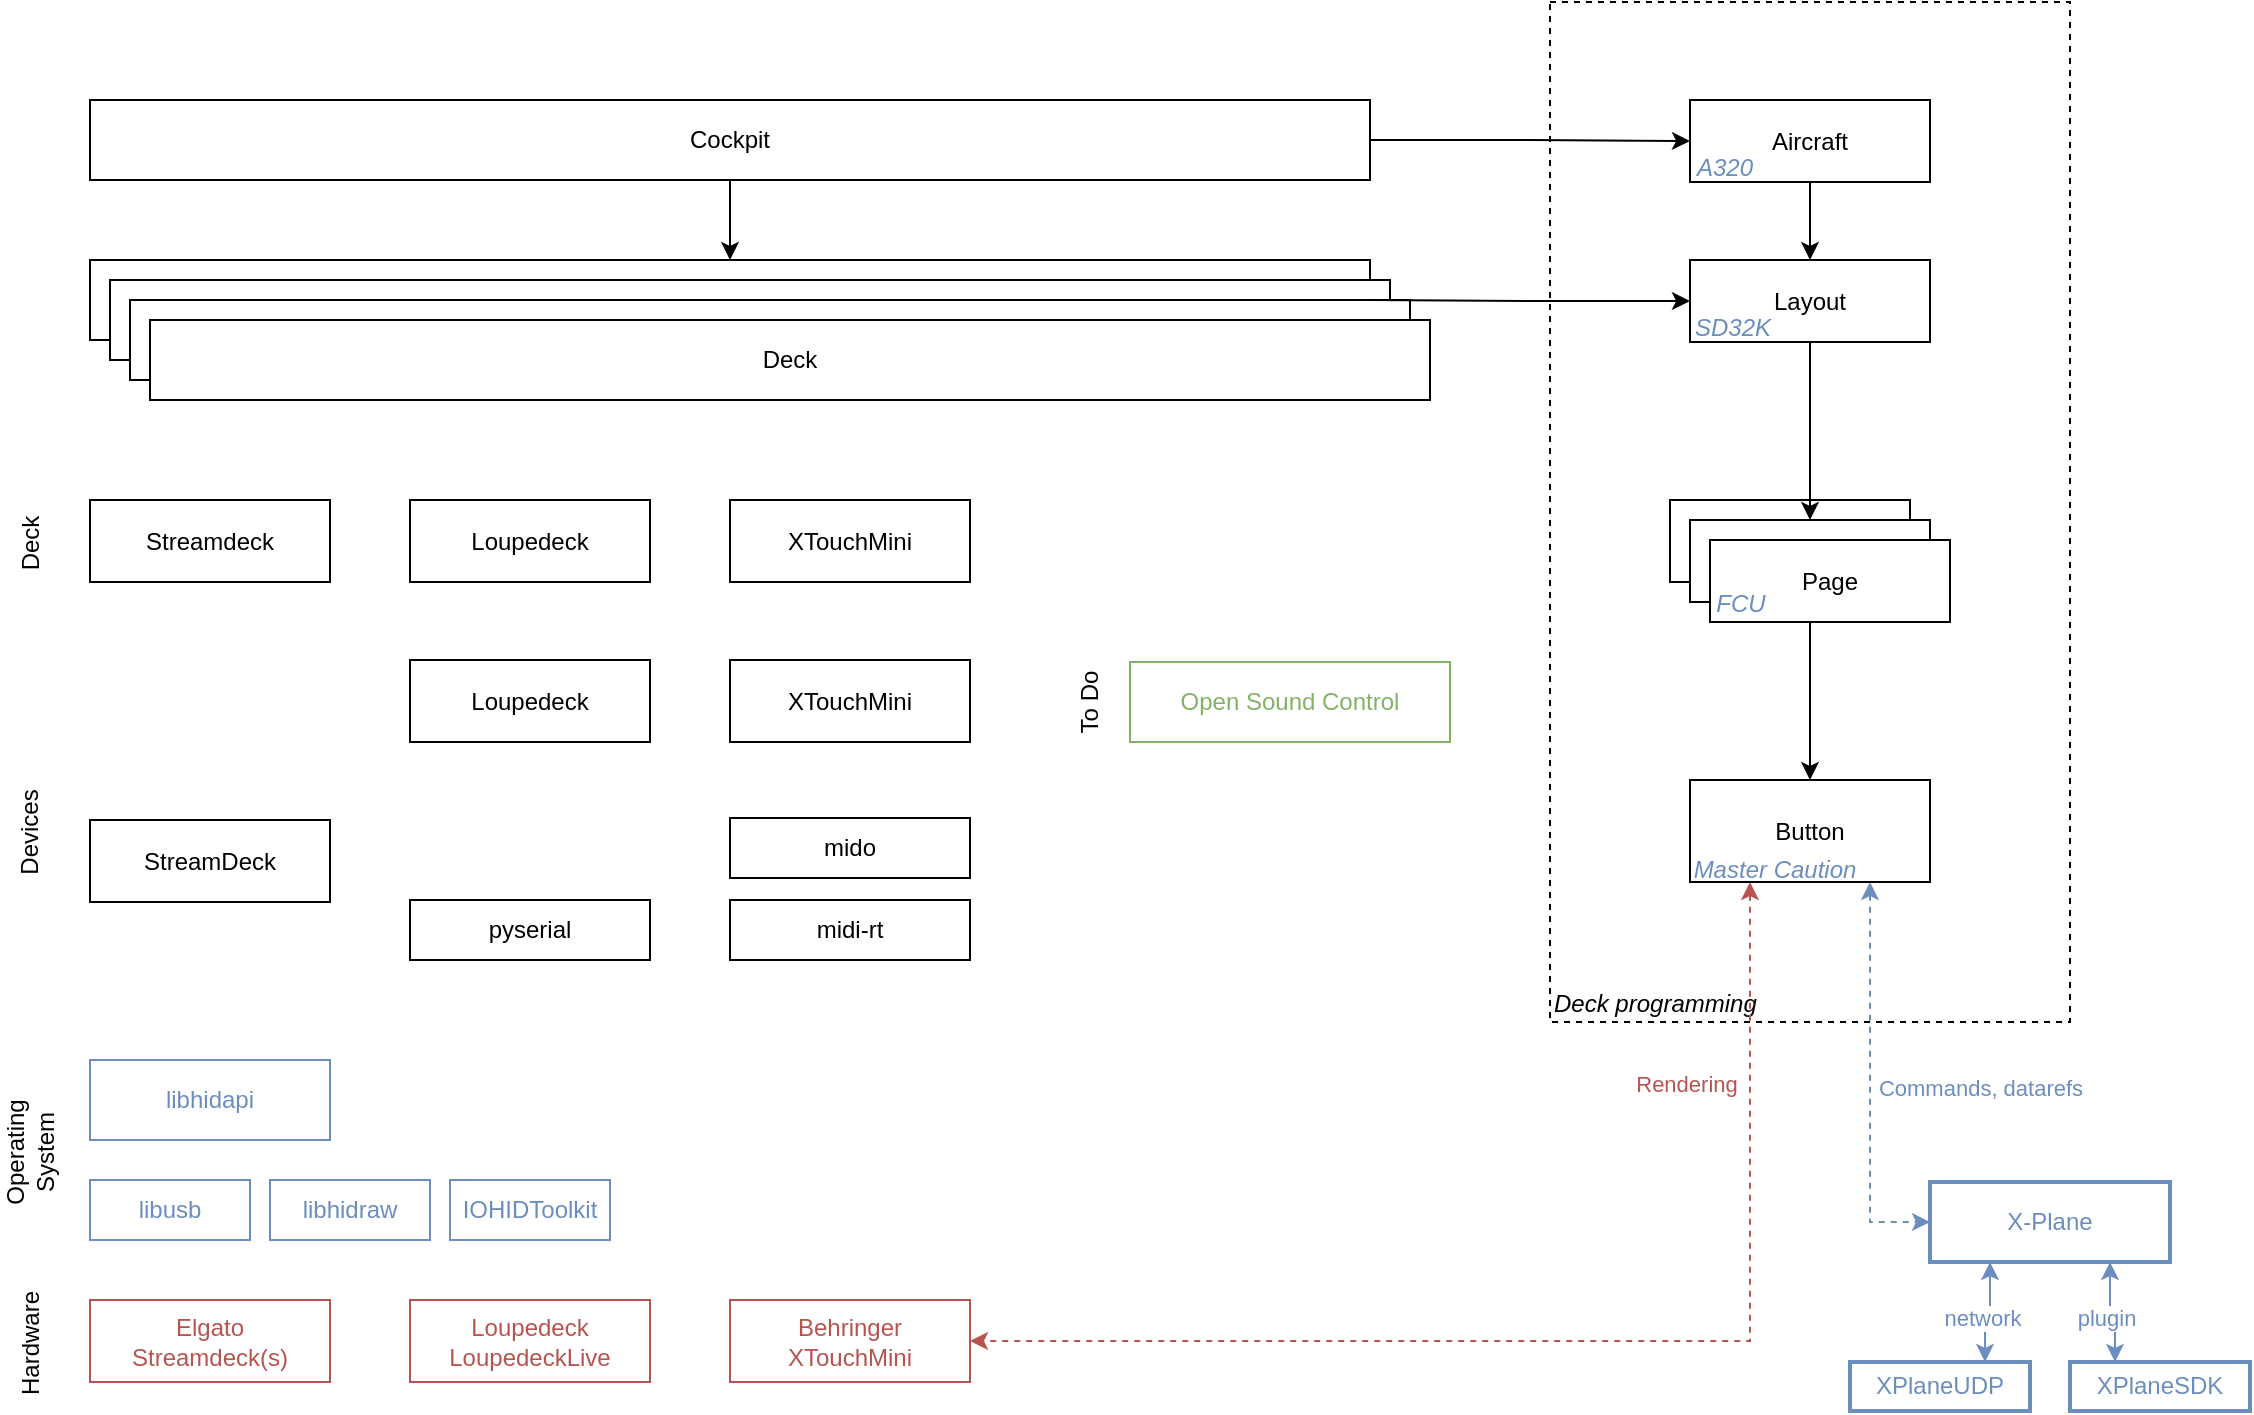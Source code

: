 <mxfile version="20.3.0" type="device"><diagram id="yjQyTMmvltqt0RWDJRW3" name="Page-1"><mxGraphModel dx="1547" dy="1032" grid="1" gridSize="10" guides="1" tooltips="1" connect="1" arrows="1" fold="1" page="1" pageScale="1" pageWidth="1169" pageHeight="827" math="0" shadow="0"><root><mxCell id="0"/><mxCell id="1" parent="0"/><mxCell id="A_A-2ZdP1VlhnKY4gHZr-46" value="Deck programming" style="rounded=0;whiteSpace=wrap;html=1;strokeColor=#000000;fontColor=#000000;fillColor=none;dashed=1;strokeWidth=1;verticalAlign=bottom;align=left;fontStyle=2" parent="1" vertex="1"><mxGeometry x="810" y="70" width="260" height="510" as="geometry"/></mxCell><mxCell id="A_A-2ZdP1VlhnKY4gHZr-1" value="libhidapi" style="rounded=0;whiteSpace=wrap;html=1;fillColor=none;strokeColor=#6c8ebf;fontColor=#6C8EBF;" parent="1" vertex="1"><mxGeometry x="80" y="599" width="120" height="40" as="geometry"/></mxCell><mxCell id="A_A-2ZdP1VlhnKY4gHZr-2" value="libusb" style="rounded=0;whiteSpace=wrap;html=1;fillColor=none;strokeColor=#6c8ebf;fontColor=#6C8EBF;" parent="1" vertex="1"><mxGeometry x="80" y="659" width="80" height="30" as="geometry"/></mxCell><mxCell id="A_A-2ZdP1VlhnKY4gHZr-4" value="IOHIDToolkit" style="rounded=0;whiteSpace=wrap;html=1;fillColor=none;strokeColor=#6c8ebf;fontColor=#6C8EBF;" parent="1" vertex="1"><mxGeometry x="260" y="659" width="80" height="30" as="geometry"/></mxCell><mxCell id="A_A-2ZdP1VlhnKY4gHZr-5" value="midi-rt" style="rounded=0;whiteSpace=wrap;html=1;" parent="1" vertex="1"><mxGeometry x="400" y="519" width="120" height="30" as="geometry"/></mxCell><mxCell id="A_A-2ZdP1VlhnKY4gHZr-6" value="mido" style="rounded=0;whiteSpace=wrap;html=1;" parent="1" vertex="1"><mxGeometry x="400" y="478" width="120" height="30" as="geometry"/></mxCell><mxCell id="A_A-2ZdP1VlhnKY4gHZr-7" value="StreamDeck" style="rounded=0;whiteSpace=wrap;html=1;" parent="1" vertex="1"><mxGeometry x="80" y="479" width="120" height="41" as="geometry"/></mxCell><mxCell id="A_A-2ZdP1VlhnKY4gHZr-8" value="XTouchMini" style="rounded=0;whiteSpace=wrap;html=1;" parent="1" vertex="1"><mxGeometry x="400" y="399" width="120" height="41" as="geometry"/></mxCell><mxCell id="A_A-2ZdP1VlhnKY4gHZr-9" value="pyserial" style="rounded=0;whiteSpace=wrap;html=1;" parent="1" vertex="1"><mxGeometry x="240" y="519" width="120" height="30" as="geometry"/></mxCell><mxCell id="A_A-2ZdP1VlhnKY4gHZr-10" value="Loupedeck" style="rounded=0;whiteSpace=wrap;html=1;" parent="1" vertex="1"><mxGeometry x="240" y="399" width="120" height="41" as="geometry"/></mxCell><mxCell id="A_A-2ZdP1VlhnKY4gHZr-11" value="libhidraw" style="rounded=0;whiteSpace=wrap;html=1;fillColor=none;strokeColor=#6c8ebf;fontColor=#6C8EBF;" parent="1" vertex="1"><mxGeometry x="170" y="659" width="80" height="30" as="geometry"/></mxCell><mxCell id="A_A-2ZdP1VlhnKY4gHZr-12" value="Streamdeck" style="rounded=0;whiteSpace=wrap;html=1;" parent="1" vertex="1"><mxGeometry x="80" y="319" width="120" height="41" as="geometry"/></mxCell><mxCell id="A_A-2ZdP1VlhnKY4gHZr-13" value="XTouchMini" style="rounded=0;whiteSpace=wrap;html=1;" parent="1" vertex="1"><mxGeometry x="400" y="319" width="120" height="41" as="geometry"/></mxCell><mxCell id="A_A-2ZdP1VlhnKY4gHZr-14" value="Loupedeck" style="rounded=0;whiteSpace=wrap;html=1;" parent="1" vertex="1"><mxGeometry x="240" y="319" width="120" height="41" as="geometry"/></mxCell><mxCell id="A_A-2ZdP1VlhnKY4gHZr-15" value="Devices" style="text;html=1;strokeColor=none;fillColor=none;align=center;verticalAlign=middle;whiteSpace=wrap;rounded=0;rotation=-90;" parent="1" vertex="1"><mxGeometry x="20" y="470" width="60" height="30" as="geometry"/></mxCell><mxCell id="A_A-2ZdP1VlhnKY4gHZr-16" value="Deck" style="text;html=1;strokeColor=none;fillColor=none;align=center;verticalAlign=middle;whiteSpace=wrap;rounded=0;rotation=-90;" parent="1" vertex="1"><mxGeometry x="20" y="325.5" width="60" height="30" as="geometry"/></mxCell><mxCell id="A_A-2ZdP1VlhnKY4gHZr-17" value="" style="rounded=0;whiteSpace=wrap;html=1;" parent="1" vertex="1"><mxGeometry x="80" y="199" width="640" height="40" as="geometry"/></mxCell><mxCell id="A_A-2ZdP1VlhnKY4gHZr-18" value="" style="rounded=0;whiteSpace=wrap;html=1;" parent="1" vertex="1"><mxGeometry x="870" y="319" width="120" height="41" as="geometry"/></mxCell><mxCell id="A_A-2ZdP1VlhnKY4gHZr-24" value="" style="rounded=0;whiteSpace=wrap;html=1;" parent="1" vertex="1"><mxGeometry x="880" y="329" width="120" height="41" as="geometry"/></mxCell><mxCell id="A_A-2ZdP1VlhnKY4gHZr-48" style="edgeStyle=orthogonalEdgeStyle;rounded=0;orthogonalLoop=1;jettySize=auto;html=1;entryX=0;entryY=0.5;entryDx=0;entryDy=0;fontColor=#000000;strokeColor=#6C8EBF;startArrow=classic;startFill=1;strokeWidth=1;dashed=1;" parent="1" source="A_A-2ZdP1VlhnKY4gHZr-26" target="A_A-2ZdP1VlhnKY4gHZr-47" edge="1"><mxGeometry relative="1" as="geometry"><Array as="points"><mxPoint x="970" y="680"/></Array><mxPoint x="970" y="499" as="sourcePoint"/><mxPoint x="1000" y="739" as="targetPoint"/></mxGeometry></mxCell><mxCell id="A_A-2ZdP1VlhnKY4gHZr-54" value="Commands, datarefs" style="edgeLabel;html=1;align=center;verticalAlign=middle;resizable=0;points=[];fontColor=#6C8EBF;" parent="A_A-2ZdP1VlhnKY4gHZr-48" vertex="1" connectable="0"><mxGeometry x="0.385" y="2" relative="1" as="geometry"><mxPoint x="53" y="-36" as="offset"/></mxGeometry></mxCell><mxCell id="A_A-2ZdP1VlhnKY4gHZr-52" style="edgeStyle=orthogonalEdgeStyle;rounded=0;orthogonalLoop=1;jettySize=auto;html=1;exitX=0.25;exitY=1;exitDx=0;exitDy=0;entryX=1;entryY=0.5;entryDx=0;entryDy=0;dashed=1;strokeColor=#B85450;strokeWidth=1;fontColor=#000000;startArrow=classic;startFill=1;" parent="1" source="A_A-2ZdP1VlhnKY4gHZr-26" target="A_A-2ZdP1VlhnKY4gHZr-41" edge="1"><mxGeometry relative="1" as="geometry"/></mxCell><mxCell id="A_A-2ZdP1VlhnKY4gHZr-53" value="Rendering" style="edgeLabel;html=1;align=center;verticalAlign=middle;resizable=0;points=[];fontColor=#B85450;" parent="A_A-2ZdP1VlhnKY4gHZr-52" vertex="1" connectable="0"><mxGeometry x="0.513" y="-1" relative="1" as="geometry"><mxPoint x="207" y="-128" as="offset"/></mxGeometry></mxCell><mxCell id="A_A-2ZdP1VlhnKY4gHZr-26" value="Button" style="rounded=0;whiteSpace=wrap;html=1;" parent="1" vertex="1"><mxGeometry x="880" y="459" width="120" height="51" as="geometry"/></mxCell><mxCell id="A_A-2ZdP1VlhnKY4gHZr-38" style="edgeStyle=orthogonalEdgeStyle;rounded=0;orthogonalLoop=1;jettySize=auto;html=1;exitX=0.5;exitY=1;exitDx=0;exitDy=0;entryX=0.5;entryY=0;entryDx=0;entryDy=0;" parent="1" source="A_A-2ZdP1VlhnKY4gHZr-24" target="A_A-2ZdP1VlhnKY4gHZr-26" edge="1"><mxGeometry relative="1" as="geometry"/></mxCell><mxCell id="A_A-2ZdP1VlhnKY4gHZr-27" value="Page" style="rounded=0;whiteSpace=wrap;html=1;" parent="1" vertex="1"><mxGeometry x="890" y="339" width="120" height="41" as="geometry"/></mxCell><mxCell id="A_A-2ZdP1VlhnKY4gHZr-37" style="edgeStyle=orthogonalEdgeStyle;rounded=0;orthogonalLoop=1;jettySize=auto;html=1;exitX=0.5;exitY=1;exitDx=0;exitDy=0;entryX=0.5;entryY=0;entryDx=0;entryDy=0;" parent="1" source="A_A-2ZdP1VlhnKY4gHZr-28" target="A_A-2ZdP1VlhnKY4gHZr-24" edge="1"><mxGeometry relative="1" as="geometry"/></mxCell><mxCell id="A_A-2ZdP1VlhnKY4gHZr-28" value="Layout" style="rounded=0;whiteSpace=wrap;html=1;" parent="1" vertex="1"><mxGeometry x="880" y="199" width="120" height="41" as="geometry"/></mxCell><mxCell id="A_A-2ZdP1VlhnKY4gHZr-36" style="edgeStyle=orthogonalEdgeStyle;rounded=0;orthogonalLoop=1;jettySize=auto;html=1;exitX=0.5;exitY=1;exitDx=0;exitDy=0;entryX=0.5;entryY=0;entryDx=0;entryDy=0;" parent="1" source="A_A-2ZdP1VlhnKY4gHZr-29" target="A_A-2ZdP1VlhnKY4gHZr-28" edge="1"><mxGeometry relative="1" as="geometry"/></mxCell><mxCell id="A_A-2ZdP1VlhnKY4gHZr-29" value="Aircraft" style="rounded=0;whiteSpace=wrap;html=1;" parent="1" vertex="1"><mxGeometry x="880" y="119" width="120" height="41" as="geometry"/></mxCell><mxCell id="A_A-2ZdP1VlhnKY4gHZr-30" value="" style="rounded=0;whiteSpace=wrap;html=1;" parent="1" vertex="1"><mxGeometry x="90" y="209" width="640" height="40" as="geometry"/></mxCell><mxCell id="A_A-2ZdP1VlhnKY4gHZr-31" value="" style="rounded=0;whiteSpace=wrap;html=1;" parent="1" vertex="1"><mxGeometry x="100" y="219" width="640" height="40" as="geometry"/></mxCell><mxCell id="A_A-2ZdP1VlhnKY4gHZr-32" value="Deck" style="rounded=0;whiteSpace=wrap;html=1;" parent="1" vertex="1"><mxGeometry x="110" y="229" width="640" height="40" as="geometry"/></mxCell><mxCell id="A_A-2ZdP1VlhnKY4gHZr-55" style="edgeStyle=orthogonalEdgeStyle;rounded=0;orthogonalLoop=1;jettySize=auto;html=1;exitX=1;exitY=0.5;exitDx=0;exitDy=0;entryX=0;entryY=0.5;entryDx=0;entryDy=0;strokeColor=#000000;strokeWidth=1;fontColor=#000000;startArrow=none;startFill=0;" parent="1" source="A_A-2ZdP1VlhnKY4gHZr-33" target="A_A-2ZdP1VlhnKY4gHZr-29" edge="1"><mxGeometry relative="1" as="geometry"/></mxCell><mxCell id="A_A-2ZdP1VlhnKY4gHZr-57" style="edgeStyle=orthogonalEdgeStyle;rounded=0;orthogonalLoop=1;jettySize=auto;html=1;entryX=0.5;entryY=0;entryDx=0;entryDy=0;strokeColor=#000000;strokeWidth=1;fontColor=#000000;startArrow=none;startFill=0;" parent="1" source="A_A-2ZdP1VlhnKY4gHZr-33" target="A_A-2ZdP1VlhnKY4gHZr-17" edge="1"><mxGeometry relative="1" as="geometry"/></mxCell><mxCell id="A_A-2ZdP1VlhnKY4gHZr-33" value="Cockpit" style="rounded=0;whiteSpace=wrap;html=1;" parent="1" vertex="1"><mxGeometry x="80" y="119" width="640" height="40" as="geometry"/></mxCell><mxCell id="A_A-2ZdP1VlhnKY4gHZr-39" value="Elgato&lt;br&gt;Streamdeck(s)" style="rounded=0;whiteSpace=wrap;html=1;fillColor=none;strokeColor=#B85450;fontColor=#B85450;" parent="1" vertex="1"><mxGeometry x="80" y="719" width="120" height="41" as="geometry"/></mxCell><mxCell id="A_A-2ZdP1VlhnKY4gHZr-40" value="Loupedeck&lt;br&gt;LoupedeckLive" style="rounded=0;whiteSpace=wrap;html=1;fillColor=none;strokeColor=#B85450;fontColor=#B85450;" parent="1" vertex="1"><mxGeometry x="240" y="719" width="120" height="41" as="geometry"/></mxCell><mxCell id="A_A-2ZdP1VlhnKY4gHZr-41" value="Behringer&lt;br&gt;XTouchMini" style="rounded=0;whiteSpace=wrap;html=1;fillColor=none;strokeColor=#B85450;fontColor=#B85450;" parent="1" vertex="1"><mxGeometry x="400" y="719" width="120" height="41" as="geometry"/></mxCell><mxCell id="A_A-2ZdP1VlhnKY4gHZr-42" value="Hardware" style="text;html=1;strokeColor=none;fillColor=none;align=center;verticalAlign=middle;whiteSpace=wrap;rounded=0;rotation=-90;" parent="1" vertex="1"><mxGeometry x="20" y="725.5" width="60" height="30" as="geometry"/></mxCell><mxCell id="A_A-2ZdP1VlhnKY4gHZr-43" value="Operating System" style="text;html=1;strokeColor=none;fillColor=none;align=center;verticalAlign=middle;whiteSpace=wrap;rounded=0;rotation=-90;" parent="1" vertex="1"><mxGeometry x="20" y="630" width="60" height="30" as="geometry"/></mxCell><mxCell id="A_A-2ZdP1VlhnKY4gHZr-44" value="Open Sound Control" style="rounded=0;whiteSpace=wrap;html=1;fillColor=none;strokeColor=#82B366;fontColor=#82B366;" parent="1" vertex="1"><mxGeometry x="600" y="400" width="160" height="40" as="geometry"/></mxCell><mxCell id="A_A-2ZdP1VlhnKY4gHZr-45" value="To Do" style="text;html=1;strokeColor=none;fillColor=none;align=center;verticalAlign=middle;whiteSpace=wrap;rounded=0;rotation=-90;" parent="1" vertex="1"><mxGeometry x="550" y="405" width="60" height="30" as="geometry"/></mxCell><mxCell id="-J4m8Oa9CwMdFFRPQpbs-3" style="edgeStyle=orthogonalEdgeStyle;rounded=0;orthogonalLoop=1;jettySize=auto;html=1;exitX=0.25;exitY=1;exitDx=0;exitDy=0;entryX=0.75;entryY=0;entryDx=0;entryDy=0;startArrow=classic;startFill=1;strokeColor=#6C8EBF;" edge="1" parent="1" source="A_A-2ZdP1VlhnKY4gHZr-47" target="-J4m8Oa9CwMdFFRPQpbs-1"><mxGeometry relative="1" as="geometry"/></mxCell><mxCell id="-J4m8Oa9CwMdFFRPQpbs-10" value="network" style="edgeLabel;html=1;align=center;verticalAlign=middle;resizable=0;points=[];fontColor=#6C8EBF;" vertex="1" connectable="0" parent="-J4m8Oa9CwMdFFRPQpbs-3"><mxGeometry x="0.124" y="-2" relative="1" as="geometry"><mxPoint y="1" as="offset"/></mxGeometry></mxCell><mxCell id="-J4m8Oa9CwMdFFRPQpbs-4" style="edgeStyle=orthogonalEdgeStyle;rounded=0;orthogonalLoop=1;jettySize=auto;html=1;exitX=0.75;exitY=1;exitDx=0;exitDy=0;entryX=0.25;entryY=0;entryDx=0;entryDy=0;startArrow=classic;startFill=1;strokeColor=#6C8EBF;" edge="1" parent="1" source="A_A-2ZdP1VlhnKY4gHZr-47" target="-J4m8Oa9CwMdFFRPQpbs-2"><mxGeometry relative="1" as="geometry"/></mxCell><mxCell id="-J4m8Oa9CwMdFFRPQpbs-11" value="plugin" style="edgeLabel;html=1;align=center;verticalAlign=middle;resizable=0;points=[];fontColor=#6C8EBF;" vertex="1" connectable="0" parent="-J4m8Oa9CwMdFFRPQpbs-4"><mxGeometry x="-0.048" y="-4" relative="1" as="geometry"><mxPoint x="-2" y="-1" as="offset"/></mxGeometry></mxCell><mxCell id="A_A-2ZdP1VlhnKY4gHZr-47" value="X-Plane" style="rounded=0;whiteSpace=wrap;html=1;fillColor=none;strokeColor=#6c8ebf;fontColor=#6C8EBF;strokeWidth=2;" parent="1" vertex="1"><mxGeometry x="1000" y="660" width="120" height="40" as="geometry"/></mxCell><mxCell id="A_A-2ZdP1VlhnKY4gHZr-56" style="edgeStyle=orthogonalEdgeStyle;rounded=0;orthogonalLoop=1;jettySize=auto;html=1;entryX=1;entryY=0.5;entryDx=0;entryDy=0;strokeColor=#000000;strokeWidth=1;fontColor=#000000;startArrow=classic;startFill=1;endArrow=none;endFill=0;" parent="1" source="A_A-2ZdP1VlhnKY4gHZr-28" target="A_A-2ZdP1VlhnKY4gHZr-17" edge="1"><mxGeometry relative="1" as="geometry"/></mxCell><mxCell id="-J4m8Oa9CwMdFFRPQpbs-1" value="XPlaneUDP" style="rounded=0;whiteSpace=wrap;html=1;fillColor=none;strokeColor=#6c8ebf;fontColor=#6C8EBF;strokeWidth=2;" vertex="1" parent="1"><mxGeometry x="960" y="750" width="90" height="24.5" as="geometry"/></mxCell><mxCell id="-J4m8Oa9CwMdFFRPQpbs-2" value="XPlaneSDK" style="rounded=0;whiteSpace=wrap;html=1;fillColor=none;strokeColor=#6c8ebf;fontColor=#6C8EBF;strokeWidth=2;" vertex="1" parent="1"><mxGeometry x="1070" y="750" width="90" height="24.5" as="geometry"/></mxCell><mxCell id="-J4m8Oa9CwMdFFRPQpbs-5" value="A320" style="text;html=1;align=center;verticalAlign=middle;resizable=0;points=[];autosize=1;strokeColor=none;fillColor=none;fontStyle=2;fontColor=#6C8EBF;" vertex="1" parent="1"><mxGeometry x="872" y="138" width="50" height="30" as="geometry"/></mxCell><mxCell id="-J4m8Oa9CwMdFFRPQpbs-6" value="SD32K" style="text;html=1;align=center;verticalAlign=middle;resizable=0;points=[];autosize=1;strokeColor=none;fillColor=none;fontStyle=2;fontColor=#6C8EBF;" vertex="1" parent="1"><mxGeometry x="871" y="218" width="60" height="30" as="geometry"/></mxCell><mxCell id="-J4m8Oa9CwMdFFRPQpbs-8" value="FCU" style="text;html=1;align=center;verticalAlign=middle;resizable=0;points=[];autosize=1;strokeColor=none;fillColor=none;fontStyle=2;fontColor=#6C8EBF;" vertex="1" parent="1"><mxGeometry x="880" y="355.5" width="50" height="30" as="geometry"/></mxCell><mxCell id="-J4m8Oa9CwMdFFRPQpbs-9" value="Master Caution" style="text;html=1;align=center;verticalAlign=middle;resizable=0;points=[];autosize=1;strokeColor=none;fillColor=none;fontStyle=2;fontColor=#6C8EBF;" vertex="1" parent="1"><mxGeometry x="872" y="489" width="100" height="30" as="geometry"/></mxCell></root></mxGraphModel></diagram></mxfile>